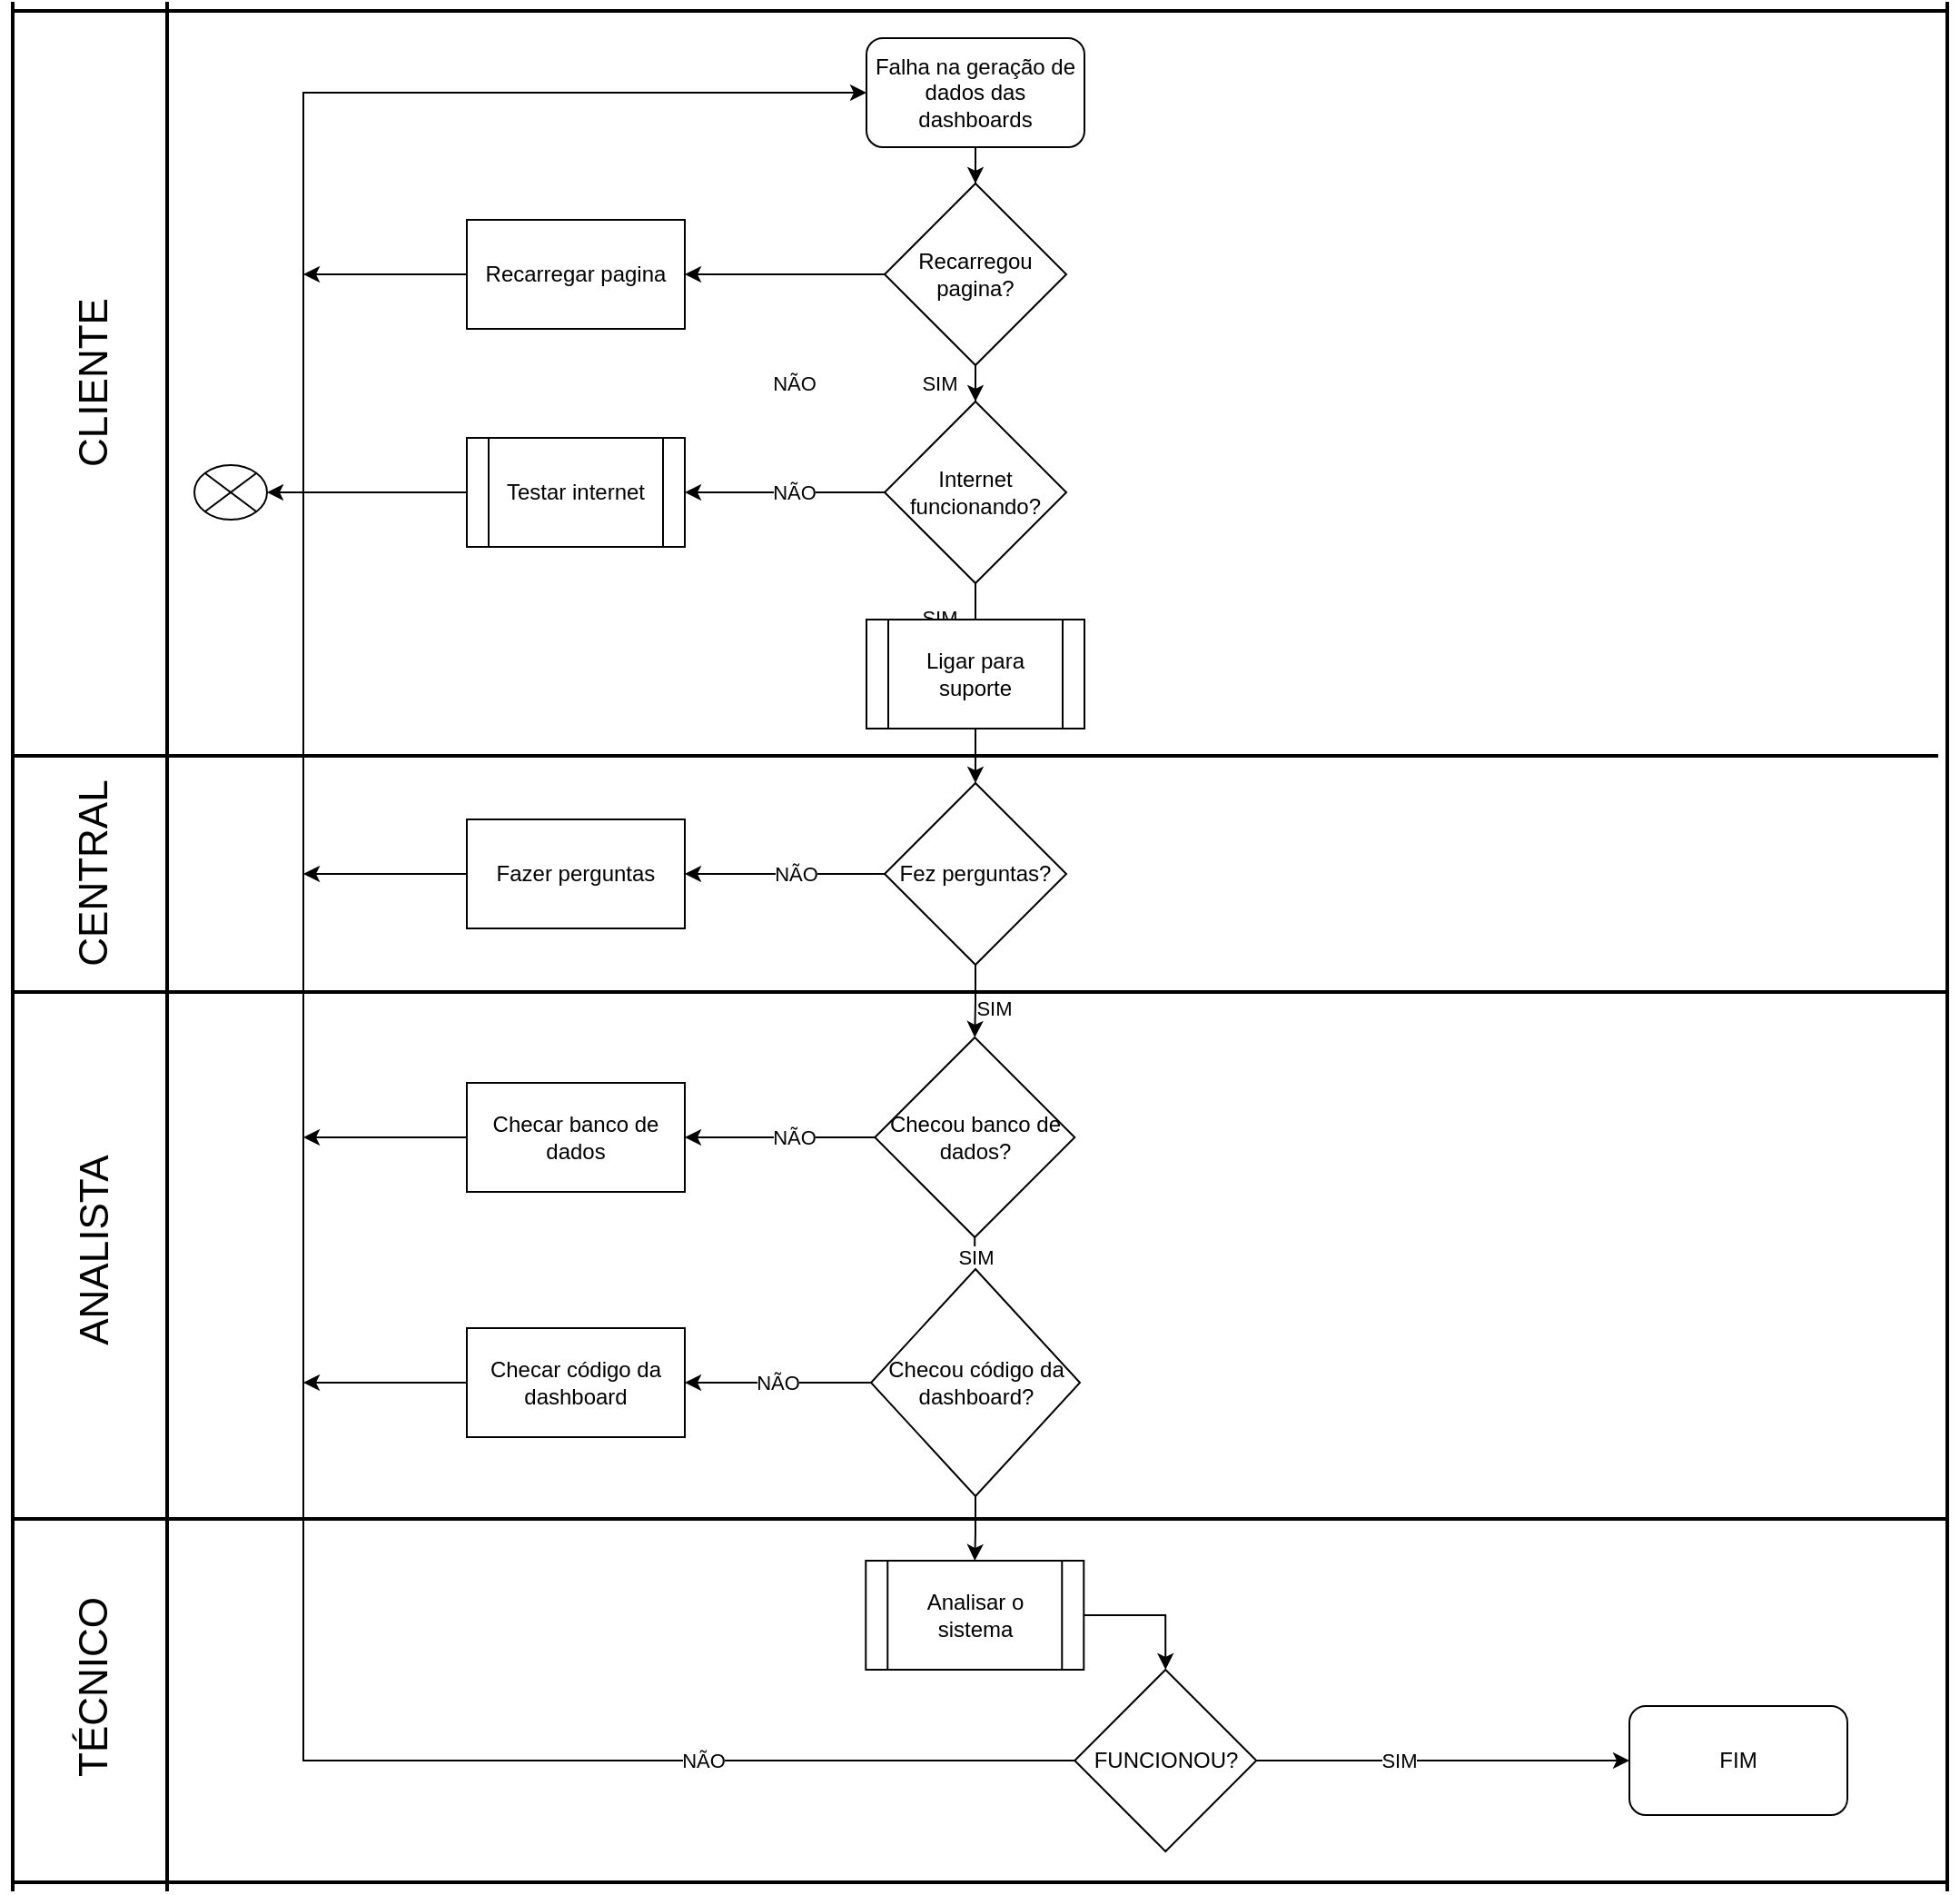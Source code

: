 <mxfile version="13.7.7" type="github"><diagram id="qsBX7-4KTBhVMBSLB0qS" name="Page-1"><mxGraphModel dx="2592" dy="1040" grid="1" gridSize="10" guides="1" tooltips="1" connect="1" arrows="1" fold="1" page="1" pageScale="1" pageWidth="827" pageHeight="1169" math="0" shadow="0"><root><mxCell id="0"/><mxCell id="1" parent="0"/><mxCell id="ZNoDYq4EV5Gm3Wv_YP6i-6" style="edgeStyle=orthogonalEdgeStyle;rounded=0;orthogonalLoop=1;jettySize=auto;html=1;entryX=0.5;entryY=0;entryDx=0;entryDy=0;" edge="1" parent="1" source="ZNoDYq4EV5Gm3Wv_YP6i-1" target="ZNoDYq4EV5Gm3Wv_YP6i-11"><mxGeometry relative="1" as="geometry"><mxPoint x="240" y="180" as="targetPoint"/></mxGeometry></mxCell><mxCell id="ZNoDYq4EV5Gm3Wv_YP6i-1" value="&lt;font style=&quot;vertical-align: inherit&quot;&gt;&lt;font style=&quot;vertical-align: inherit&quot;&gt;&lt;font style=&quot;vertical-align: inherit&quot;&gt;&lt;font style=&quot;vertical-align: inherit&quot;&gt;Falha na geração de dados das dashboards&lt;/font&gt;&lt;/font&gt;&lt;br&gt;&lt;/font&gt;&lt;/font&gt;" style="rounded=1;whiteSpace=wrap;html=1;" vertex="1" parent="1"><mxGeometry x="180" y="70" width="120" height="60" as="geometry"/></mxCell><mxCell id="ZNoDYq4EV5Gm3Wv_YP6i-14" value="NÃO" style="edgeStyle=orthogonalEdgeStyle;rounded=0;orthogonalLoop=1;jettySize=auto;html=1;" edge="1" parent="1" source="ZNoDYq4EV5Gm3Wv_YP6i-11" target="ZNoDYq4EV5Gm3Wv_YP6i-13"><mxGeometry x="1" y="60" relative="1" as="geometry"><Array as="points"><mxPoint x="80" y="200"/></Array><mxPoint x="60" as="offset"/></mxGeometry></mxCell><mxCell id="ZNoDYq4EV5Gm3Wv_YP6i-30" value="SIM" style="edgeStyle=orthogonalEdgeStyle;rounded=0;orthogonalLoop=1;jettySize=auto;html=1;entryX=0.5;entryY=0;entryDx=0;entryDy=0;" edge="1" parent="1" source="ZNoDYq4EV5Gm3Wv_YP6i-11" target="ZNoDYq4EV5Gm3Wv_YP6i-29"><mxGeometry x="0.668" y="-20" relative="1" as="geometry"><mxPoint as="offset"/></mxGeometry></mxCell><mxCell id="ZNoDYq4EV5Gm3Wv_YP6i-11" value="Recarregou&lt;br&gt;pagina?" style="rhombus;whiteSpace=wrap;html=1;" vertex="1" parent="1"><mxGeometry x="190" y="150" width="100" height="100" as="geometry"/></mxCell><mxCell id="ZNoDYq4EV5Gm3Wv_YP6i-99" style="edgeStyle=orthogonalEdgeStyle;rounded=0;orthogonalLoop=1;jettySize=auto;html=1;" edge="1" parent="1" source="ZNoDYq4EV5Gm3Wv_YP6i-13"><mxGeometry relative="1" as="geometry"><mxPoint x="-130" y="200" as="targetPoint"/></mxGeometry></mxCell><mxCell id="ZNoDYq4EV5Gm3Wv_YP6i-13" value="Recarregar pagina" style="rounded=0;whiteSpace=wrap;html=1;" vertex="1" parent="1"><mxGeometry x="-40" y="170" width="120" height="60" as="geometry"/></mxCell><mxCell id="ZNoDYq4EV5Gm3Wv_YP6i-19" style="edgeStyle=orthogonalEdgeStyle;rounded=0;orthogonalLoop=1;jettySize=auto;html=1;entryX=0;entryY=0.5;entryDx=0;entryDy=0;" edge="1" parent="1" source="ZNoDYq4EV5Gm3Wv_YP6i-17" target="ZNoDYq4EV5Gm3Wv_YP6i-1"><mxGeometry relative="1" as="geometry"><mxPoint x="464" y="580" as="targetPoint"/><Array as="points"><mxPoint x="-130" y="1018"/><mxPoint x="-130" y="100"/></Array></mxGeometry></mxCell><mxCell id="ZNoDYq4EV5Gm3Wv_YP6i-20" value="NÃO" style="edgeLabel;html=1;align=center;verticalAlign=middle;resizable=0;points=[];" vertex="1" connectable="0" parent="ZNoDYq4EV5Gm3Wv_YP6i-19"><mxGeometry x="-0.444" y="1" relative="1" as="geometry"><mxPoint x="220.97" y="34.76" as="offset"/></mxGeometry></mxCell><mxCell id="ZNoDYq4EV5Gm3Wv_YP6i-23" style="edgeStyle=orthogonalEdgeStyle;rounded=0;orthogonalLoop=1;jettySize=auto;html=1;entryX=0;entryY=0.5;entryDx=0;entryDy=0;" edge="1" parent="1" source="ZNoDYq4EV5Gm3Wv_YP6i-17" target="ZNoDYq4EV5Gm3Wv_YP6i-22"><mxGeometry relative="1" as="geometry"/></mxCell><mxCell id="ZNoDYq4EV5Gm3Wv_YP6i-24" value="SIM" style="edgeLabel;html=1;align=center;verticalAlign=middle;resizable=0;points=[];" vertex="1" connectable="0" parent="ZNoDYq4EV5Gm3Wv_YP6i-23"><mxGeometry x="-0.306" y="1" relative="1" as="geometry"><mxPoint x="6.29" y="1" as="offset"/></mxGeometry></mxCell><mxCell id="ZNoDYq4EV5Gm3Wv_YP6i-17" value="FUNCIONOU?" style="rhombus;whiteSpace=wrap;html=1;" vertex="1" parent="1"><mxGeometry x="294.64" y="968" width="100" height="100" as="geometry"/></mxCell><mxCell id="ZNoDYq4EV5Gm3Wv_YP6i-22" value="FIM" style="rounded=1;whiteSpace=wrap;html=1;" vertex="1" parent="1"><mxGeometry x="600" y="988" width="120" height="60" as="geometry"/></mxCell><mxCell id="ZNoDYq4EV5Gm3Wv_YP6i-33" style="edgeStyle=orthogonalEdgeStyle;rounded=0;orthogonalLoop=1;jettySize=auto;html=1;entryX=1;entryY=0.5;entryDx=0;entryDy=0;" edge="1" parent="1" source="ZNoDYq4EV5Gm3Wv_YP6i-29" target="ZNoDYq4EV5Gm3Wv_YP6i-35"><mxGeometry relative="1" as="geometry"><mxPoint x="110" y="340" as="targetPoint"/></mxGeometry></mxCell><mxCell id="ZNoDYq4EV5Gm3Wv_YP6i-38" value="NÃO" style="edgeLabel;html=1;align=center;verticalAlign=middle;resizable=0;points=[];" vertex="1" connectable="0" parent="ZNoDYq4EV5Gm3Wv_YP6i-33"><mxGeometry x="0.182" relative="1" as="geometry"><mxPoint x="15" as="offset"/></mxGeometry></mxCell><mxCell id="ZNoDYq4EV5Gm3Wv_YP6i-42" value="SIM" style="edgeStyle=orthogonalEdgeStyle;rounded=0;orthogonalLoop=1;jettySize=auto;html=1;entryX=0.5;entryY=0;entryDx=0;entryDy=0;" edge="1" parent="1" source="ZNoDYq4EV5Gm3Wv_YP6i-29"><mxGeometry x="0.2" y="-20" relative="1" as="geometry"><mxPoint x="240" y="400" as="targetPoint"/><mxPoint as="offset"/></mxGeometry></mxCell><mxCell id="ZNoDYq4EV5Gm3Wv_YP6i-29" value="Internet funcionando?" style="rhombus;whiteSpace=wrap;html=1;" vertex="1" parent="1"><mxGeometry x="190" y="270" width="100" height="100" as="geometry"/></mxCell><mxCell id="ZNoDYq4EV5Gm3Wv_YP6i-37" style="edgeStyle=orthogonalEdgeStyle;rounded=0;orthogonalLoop=1;jettySize=auto;html=1;" edge="1" parent="1" source="ZNoDYq4EV5Gm3Wv_YP6i-35" target="ZNoDYq4EV5Gm3Wv_YP6i-36"><mxGeometry relative="1" as="geometry"/></mxCell><mxCell id="ZNoDYq4EV5Gm3Wv_YP6i-35" value="Testar internet" style="shape=process;whiteSpace=wrap;html=1;backgroundOutline=1;" vertex="1" parent="1"><mxGeometry x="-40" y="290" width="120" height="60" as="geometry"/></mxCell><mxCell id="ZNoDYq4EV5Gm3Wv_YP6i-36" value="" style="shape=sumEllipse;perimeter=ellipsePerimeter;whiteSpace=wrap;html=1;backgroundOutline=1;" vertex="1" parent="1"><mxGeometry x="-190" y="305" width="40" height="30" as="geometry"/></mxCell><mxCell id="ZNoDYq4EV5Gm3Wv_YP6i-68" style="edgeStyle=orthogonalEdgeStyle;rounded=0;orthogonalLoop=1;jettySize=auto;html=1;entryX=1;entryY=0.5;entryDx=0;entryDy=0;" edge="1" parent="1" source="ZNoDYq4EV5Gm3Wv_YP6i-55" target="ZNoDYq4EV5Gm3Wv_YP6i-69"><mxGeometry relative="1" as="geometry"><mxPoint x="100" y="550" as="targetPoint"/></mxGeometry></mxCell><mxCell id="ZNoDYq4EV5Gm3Wv_YP6i-70" value="NÃO" style="edgeLabel;html=1;align=center;verticalAlign=middle;resizable=0;points=[];" vertex="1" connectable="0" parent="ZNoDYq4EV5Gm3Wv_YP6i-68"><mxGeometry x="0.33" y="-3" relative="1" as="geometry"><mxPoint x="23.33" y="3" as="offset"/></mxGeometry></mxCell><mxCell id="ZNoDYq4EV5Gm3Wv_YP6i-81" value="SIM" style="edgeStyle=orthogonalEdgeStyle;rounded=0;orthogonalLoop=1;jettySize=auto;html=1;entryX=0.5;entryY=0;entryDx=0;entryDy=0;" edge="1" parent="1" source="ZNoDYq4EV5Gm3Wv_YP6i-55" target="ZNoDYq4EV5Gm3Wv_YP6i-80"><mxGeometry x="0.2" y="10" relative="1" as="geometry"><mxPoint as="offset"/></mxGeometry></mxCell><mxCell id="ZNoDYq4EV5Gm3Wv_YP6i-55" value="Fez perguntas?" style="rhombus;whiteSpace=wrap;html=1;" vertex="1" parent="1"><mxGeometry x="190" y="480" width="100" height="100" as="geometry"/></mxCell><mxCell id="ZNoDYq4EV5Gm3Wv_YP6i-61" value="" style="line;strokeWidth=2;html=1;" vertex="1" parent="1"><mxGeometry x="-290" y="460" width="1060" height="10" as="geometry"/></mxCell><mxCell id="ZNoDYq4EV5Gm3Wv_YP6i-72" style="edgeStyle=orthogonalEdgeStyle;rounded=0;orthogonalLoop=1;jettySize=auto;html=1;" edge="1" parent="1" source="ZNoDYq4EV5Gm3Wv_YP6i-66" target="ZNoDYq4EV5Gm3Wv_YP6i-55"><mxGeometry relative="1" as="geometry"/></mxCell><mxCell id="ZNoDYq4EV5Gm3Wv_YP6i-66" value="Ligar para suporte" style="shape=process;whiteSpace=wrap;html=1;backgroundOutline=1;" vertex="1" parent="1"><mxGeometry x="180" y="390" width="120" height="60" as="geometry"/></mxCell><mxCell id="ZNoDYq4EV5Gm3Wv_YP6i-95" style="edgeStyle=orthogonalEdgeStyle;rounded=0;orthogonalLoop=1;jettySize=auto;html=1;" edge="1" parent="1" source="ZNoDYq4EV5Gm3Wv_YP6i-69"><mxGeometry relative="1" as="geometry"><mxPoint x="-130" y="530" as="targetPoint"/></mxGeometry></mxCell><mxCell id="ZNoDYq4EV5Gm3Wv_YP6i-69" value="Fazer perguntas" style="rounded=0;whiteSpace=wrap;html=1;" vertex="1" parent="1"><mxGeometry x="-40" y="500" width="120" height="60" as="geometry"/></mxCell><mxCell id="ZNoDYq4EV5Gm3Wv_YP6i-76" value="" style="line;strokeWidth=2;html=1;" vertex="1" parent="1"><mxGeometry x="-290" y="590" width="1065" height="10" as="geometry"/></mxCell><mxCell id="ZNoDYq4EV5Gm3Wv_YP6i-83" style="edgeStyle=orthogonalEdgeStyle;rounded=0;orthogonalLoop=1;jettySize=auto;html=1;" edge="1" parent="1" source="ZNoDYq4EV5Gm3Wv_YP6i-80" target="ZNoDYq4EV5Gm3Wv_YP6i-82"><mxGeometry relative="1" as="geometry"/></mxCell><mxCell id="ZNoDYq4EV5Gm3Wv_YP6i-84" value="NÃO" style="edgeLabel;html=1;align=center;verticalAlign=middle;resizable=0;points=[];" vertex="1" connectable="0" parent="ZNoDYq4EV5Gm3Wv_YP6i-83"><mxGeometry x="-0.14" relative="1" as="geometry"><mxPoint as="offset"/></mxGeometry></mxCell><mxCell id="ZNoDYq4EV5Gm3Wv_YP6i-91" value="SIM" style="edgeStyle=orthogonalEdgeStyle;rounded=0;orthogonalLoop=1;jettySize=auto;html=1;entryX=0.5;entryY=0;entryDx=0;entryDy=0;" edge="1" parent="1" source="ZNoDYq4EV5Gm3Wv_YP6i-80" target="ZNoDYq4EV5Gm3Wv_YP6i-88"><mxGeometry relative="1" as="geometry"/></mxCell><mxCell id="ZNoDYq4EV5Gm3Wv_YP6i-80" value="Checou banco de dados?" style="rhombus;whiteSpace=wrap;html=1;" vertex="1" parent="1"><mxGeometry x="184.64" y="620" width="110" height="110" as="geometry"/></mxCell><mxCell id="ZNoDYq4EV5Gm3Wv_YP6i-89" value="NÃO" style="edgeStyle=orthogonalEdgeStyle;rounded=0;orthogonalLoop=1;jettySize=auto;html=1;entryX=1;entryY=0.5;entryDx=0;entryDy=0;" edge="1" parent="1" source="ZNoDYq4EV5Gm3Wv_YP6i-88" target="ZNoDYq4EV5Gm3Wv_YP6i-90"><mxGeometry relative="1" as="geometry"><mxPoint x="90" y="825" as="targetPoint"/></mxGeometry></mxCell><mxCell id="ZNoDYq4EV5Gm3Wv_YP6i-101" style="edgeStyle=orthogonalEdgeStyle;rounded=0;orthogonalLoop=1;jettySize=auto;html=1;entryX=0.5;entryY=0;entryDx=0;entryDy=0;" edge="1" parent="1" source="ZNoDYq4EV5Gm3Wv_YP6i-88" target="ZNoDYq4EV5Gm3Wv_YP6i-102"><mxGeometry relative="1" as="geometry"><mxPoint x="240" y="900" as="targetPoint"/></mxGeometry></mxCell><mxCell id="ZNoDYq4EV5Gm3Wv_YP6i-88" value="Checou código da dashboard?" style="rhombus;whiteSpace=wrap;html=1;" vertex="1" parent="1"><mxGeometry x="182.5" y="747.5" width="115" height="125" as="geometry"/></mxCell><mxCell id="ZNoDYq4EV5Gm3Wv_YP6i-98" style="edgeStyle=orthogonalEdgeStyle;rounded=0;orthogonalLoop=1;jettySize=auto;html=1;" edge="1" parent="1" source="ZNoDYq4EV5Gm3Wv_YP6i-90"><mxGeometry relative="1" as="geometry"><mxPoint x="-130" y="810" as="targetPoint"/></mxGeometry></mxCell><mxCell id="ZNoDYq4EV5Gm3Wv_YP6i-90" value="Checar código da dashboard" style="rounded=0;whiteSpace=wrap;html=1;" vertex="1" parent="1"><mxGeometry x="-40" y="780" width="120" height="60" as="geometry"/></mxCell><mxCell id="ZNoDYq4EV5Gm3Wv_YP6i-97" style="edgeStyle=orthogonalEdgeStyle;rounded=0;orthogonalLoop=1;jettySize=auto;html=1;" edge="1" parent="1" source="ZNoDYq4EV5Gm3Wv_YP6i-82"><mxGeometry relative="1" as="geometry"><mxPoint x="-130" y="675" as="targetPoint"/></mxGeometry></mxCell><mxCell id="ZNoDYq4EV5Gm3Wv_YP6i-82" value="Checar banco de dados" style="rounded=0;whiteSpace=wrap;html=1;" vertex="1" parent="1"><mxGeometry x="-40" y="645" width="120" height="60" as="geometry"/></mxCell><mxCell id="ZNoDYq4EV5Gm3Wv_YP6i-100" value="" style="line;strokeWidth=2;html=1;" vertex="1" parent="1"><mxGeometry x="-290" y="880" width="1065" height="10" as="geometry"/></mxCell><mxCell id="ZNoDYq4EV5Gm3Wv_YP6i-107" style="edgeStyle=orthogonalEdgeStyle;rounded=0;orthogonalLoop=1;jettySize=auto;html=1;entryX=0.5;entryY=0;entryDx=0;entryDy=0;exitX=1;exitY=0.5;exitDx=0;exitDy=0;" edge="1" parent="1" source="ZNoDYq4EV5Gm3Wv_YP6i-102" target="ZNoDYq4EV5Gm3Wv_YP6i-17"><mxGeometry relative="1" as="geometry"><Array as="points"><mxPoint x="345" y="938"/></Array></mxGeometry></mxCell><mxCell id="ZNoDYq4EV5Gm3Wv_YP6i-102" value="Analisar o sistema" style="shape=process;whiteSpace=wrap;html=1;backgroundOutline=1;" vertex="1" parent="1"><mxGeometry x="179.64" y="908" width="120" height="60" as="geometry"/></mxCell><mxCell id="ZNoDYq4EV5Gm3Wv_YP6i-109" value="" style="line;strokeWidth=2;direction=south;html=1;" vertex="1" parent="1"><mxGeometry x="-295" y="50" width="10" height="1040" as="geometry"/></mxCell><mxCell id="ZNoDYq4EV5Gm3Wv_YP6i-110" value="" style="line;strokeWidth=2;html=1;" vertex="1" parent="1"><mxGeometry x="-290" y="1080" width="1065" height="10" as="geometry"/></mxCell><mxCell id="ZNoDYq4EV5Gm3Wv_YP6i-114" value="" style="line;strokeWidth=2;direction=south;html=1;" vertex="1" parent="1"><mxGeometry x="770" y="50" width="10" height="1040" as="geometry"/></mxCell><mxCell id="ZNoDYq4EV5Gm3Wv_YP6i-115" value="" style="line;strokeWidth=2;html=1;" vertex="1" parent="1"><mxGeometry x="-290" y="50" width="1065" height="10" as="geometry"/></mxCell><mxCell id="ZNoDYq4EV5Gm3Wv_YP6i-116" value="" style="line;strokeWidth=2;direction=south;html=1;" vertex="1" parent="1"><mxGeometry x="-210" y="50" width="10" height="1040" as="geometry"/></mxCell><mxCell id="ZNoDYq4EV5Gm3Wv_YP6i-117" value="&lt;font style=&quot;font-size: 22px&quot;&gt;CLIENTE&lt;/font&gt;" style="text;html=1;align=center;verticalAlign=middle;resizable=0;points=[];autosize=1;rotation=-90;" vertex="1" parent="1"><mxGeometry x="-300" y="250" width="110" height="20" as="geometry"/></mxCell><mxCell id="ZNoDYq4EV5Gm3Wv_YP6i-120" value="&lt;font style=&quot;font-size: 22px&quot;&gt;CENTRAL&lt;/font&gt;" style="text;html=1;align=center;verticalAlign=middle;resizable=0;points=[];autosize=1;rotation=-90;" vertex="1" parent="1"><mxGeometry x="-305" y="520" width="120" height="20" as="geometry"/></mxCell><mxCell id="ZNoDYq4EV5Gm3Wv_YP6i-121" value="&lt;font style=&quot;font-size: 22px&quot;&gt;ANALISTA&lt;/font&gt;" style="text;html=1;align=center;verticalAlign=middle;resizable=0;points=[];autosize=1;rotation=-90;" vertex="1" parent="1"><mxGeometry x="-305" y="727.5" width="120" height="20" as="geometry"/></mxCell><mxCell id="ZNoDYq4EV5Gm3Wv_YP6i-122" value="&lt;span style=&quot;font-size: 22px&quot;&gt;TÉCNICO&lt;/span&gt;" style="text;html=1;align=center;verticalAlign=middle;resizable=0;points=[];autosize=1;rotation=-90;" vertex="1" parent="1"><mxGeometry x="-305" y="968" width="120" height="20" as="geometry"/></mxCell></root></mxGraphModel></diagram></mxfile>